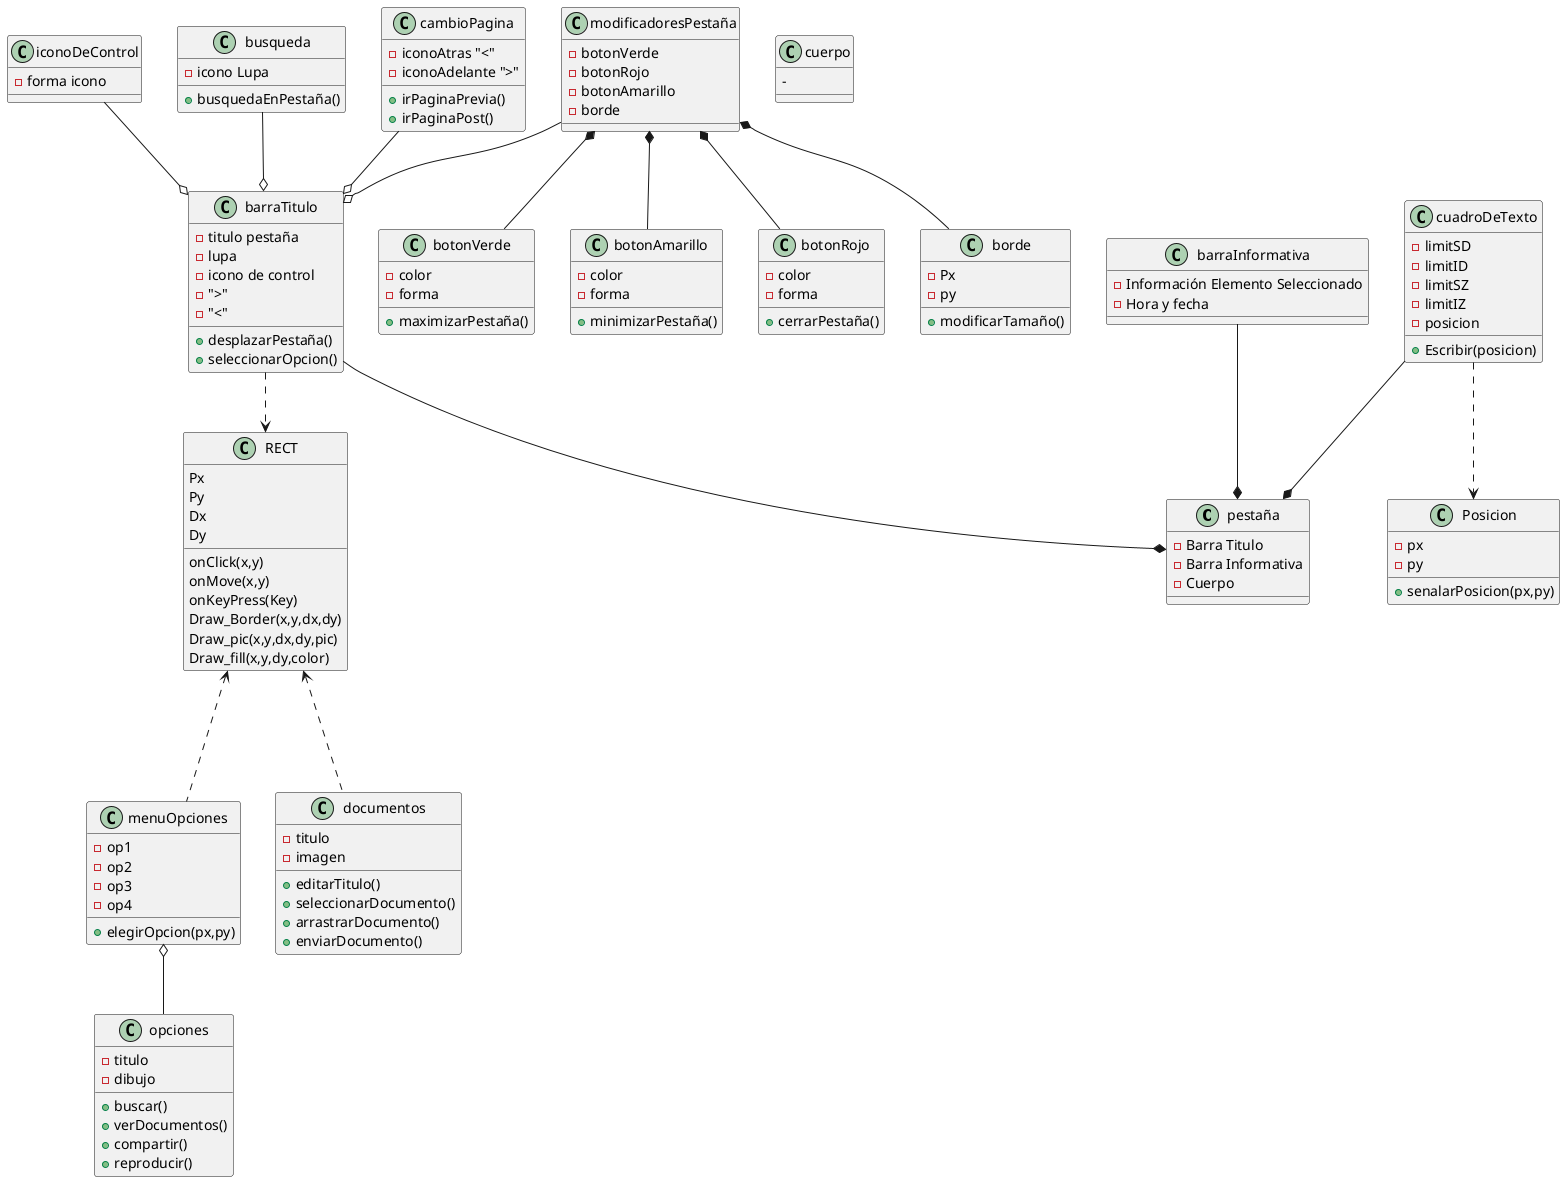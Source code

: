 @startuml
'https://plantuml.com/sequence-diagram

class pestaña {
-Barra Titulo
-Barra Informativa
-Cuerpo

}

class RECT{
Px
Py
Dx
Dy
onClick(x,y)
onMove(x,y)
onKeyPress(Key)
Draw_Border(x,y,dx,dy)
Draw_pic(x,y,dx,dy,pic)
Draw_fill(x,y,dy,color)
}

class cuerpo {
-
}

class barraTitulo {
-titulo pestaña
-lupa
-icono de control
- ">"
-"<"
+desplazarPestaña()
+seleccionarOpcion()
}
barraTitulo..>RECT
barraTitulo--* pestaña

class botonVerde {
-color
-forma
+maximizarPestaña()
}

class botonAmarillo {
-color
-forma
+minimizarPestaña()
}

class botonRojo {
-color
-forma
+cerrarPestaña()
}

class borde {
-Px
-py
+modificarTamaño()
}

class modificadoresPestaña{
-botonVerde
-botonRojo
-botonAmarillo
-borde
}

modificadoresPestaña *-- borde
modificadoresPestaña *-- botonRojo
modificadoresPestaña *-- botonAmarillo
modificadoresPestaña *-- botonVerde
modificadoresPestaña --o barraTitulo

class cuadroDeTexto {
-limitSD
-limitID
-limitSZ
-limitIZ
-posicion
+Escribir(posicion)
}

cuadroDeTexto --*pestaña


class Posicion {
-px
-py
+senalarPosicion(px,py)
}


class menuOpciones {
-op1
-op2
-op3
-op4
+elegirOpcion(px,py)
}
class opciones {
-titulo
-dibujo
+buscar()
+verDocumentos()
+compartir()
+reproducir()
}
menuOpciones o-- opciones
RECT <... menuOpciones


cuadroDeTexto ..>Posicion

class documentos{
-titulo
-imagen
+editarTitulo()
+seleccionarDocumento()
+arrastrarDocumento()
+enviarDocumento()
}
RECT <-.. documentos

class barraInformativa {
-Información Elemento Seleccionado
-Hora y fecha
}
barraInformativa --* pestaña

class iconoDeControl {
-forma icono
}
iconoDeControl --o barraTitulo

class busqueda {
-icono Lupa
+busquedaEnPestaña()
}
busqueda --o barraTitulo

class cambioPagina {
-iconoAtras "<"
-iconoAdelante ">"
+irPaginaPrevia()
+irPaginaPost()
}

cambioPagina --o barraTitulo



@enduml